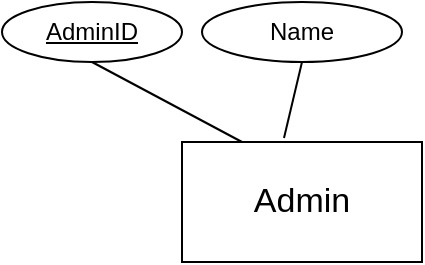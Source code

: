 <mxfile version="24.8.3">
  <diagram id="R2lEEEUBdFMjLlhIrx00" name="Page-1">
    <mxGraphModel dx="1379" dy="791" grid="1" gridSize="10" guides="1" tooltips="1" connect="1" arrows="1" fold="1" page="1" pageScale="1" pageWidth="850" pageHeight="1100" math="0" shadow="0" extFonts="Permanent Marker^https://fonts.googleapis.com/css?family=Permanent+Marker">
      <root>
        <mxCell id="0" />
        <mxCell id="1" parent="0" />
        <mxCell id="AXDH5z41LKEmoAQMeT1d-1" value="&lt;font style=&quot;font-size: 17px;&quot;&gt;Admin&lt;/font&gt;" style="whiteSpace=wrap;html=1;" vertex="1" parent="1">
          <mxGeometry x="140" y="110" width="120" height="60" as="geometry" />
        </mxCell>
        <mxCell id="AXDH5z41LKEmoAQMeT1d-3" value="&lt;u&gt;AdminID&lt;/u&gt;" style="ellipse;whiteSpace=wrap;html=1;" vertex="1" parent="1">
          <mxGeometry x="50" y="40" width="90" height="30" as="geometry" />
        </mxCell>
        <mxCell id="AXDH5z41LKEmoAQMeT1d-4" value="" style="endArrow=none;html=1;rounded=0;exitX=0.25;exitY=0;exitDx=0;exitDy=0;entryX=0.5;entryY=1;entryDx=0;entryDy=0;" edge="1" parent="1" source="AXDH5z41LKEmoAQMeT1d-1" target="AXDH5z41LKEmoAQMeT1d-3">
          <mxGeometry width="50" height="50" relative="1" as="geometry">
            <mxPoint x="110" y="90" as="sourcePoint" />
            <mxPoint x="160" y="40" as="targetPoint" />
          </mxGeometry>
        </mxCell>
        <mxCell id="AXDH5z41LKEmoAQMeT1d-5" value="Name" style="ellipse;whiteSpace=wrap;html=1;" vertex="1" parent="1">
          <mxGeometry x="150" y="40" width="100" height="30" as="geometry" />
        </mxCell>
        <mxCell id="AXDH5z41LKEmoAQMeT1d-6" value="" style="endArrow=none;html=1;rounded=0;exitX=0.425;exitY=-0.033;exitDx=0;exitDy=0;entryX=0.5;entryY=1;entryDx=0;entryDy=0;exitPerimeter=0;" edge="1" parent="1" source="AXDH5z41LKEmoAQMeT1d-1" target="AXDH5z41LKEmoAQMeT1d-5">
          <mxGeometry width="50" height="50" relative="1" as="geometry">
            <mxPoint x="160" y="110" as="sourcePoint" />
            <mxPoint x="210" y="60" as="targetPoint" />
          </mxGeometry>
        </mxCell>
      </root>
    </mxGraphModel>
  </diagram>
</mxfile>
